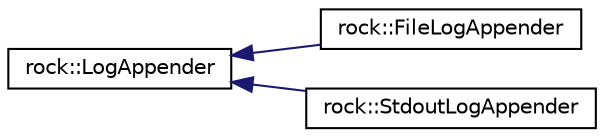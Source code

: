 digraph "类继承关系图"
{
 // LATEX_PDF_SIZE
  edge [fontname="Helvetica",fontsize="10",labelfontname="Helvetica",labelfontsize="10"];
  node [fontname="Helvetica",fontsize="10",shape=record];
  rankdir="LR";
  Node0 [label="rock::LogAppender",height=0.2,width=0.4,color="black", fillcolor="white", style="filled",URL="$classrock_1_1LogAppender.html",tooltip="日志输出目标"];
  Node0 -> Node1 [dir="back",color="midnightblue",fontsize="10",style="solid",fontname="Helvetica"];
  Node1 [label="rock::FileLogAppender",height=0.2,width=0.4,color="black", fillcolor="white", style="filled",URL="$classrock_1_1FileLogAppender.html",tooltip="输出到文件的Appender"];
  Node0 -> Node2 [dir="back",color="midnightblue",fontsize="10",style="solid",fontname="Helvetica"];
  Node2 [label="rock::StdoutLogAppender",height=0.2,width=0.4,color="black", fillcolor="white", style="filled",URL="$classrock_1_1StdoutLogAppender.html",tooltip="输出到控制台的Appender"];
}
